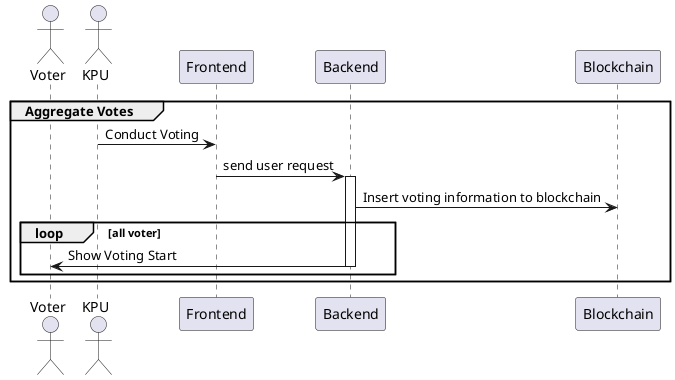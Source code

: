 @startuml global sequence diagram
skinparam maxMessageSize 300

' actor "User" as user
actor "Voter" as user1
' actor "Candidate" as user2
actor "KPU" as user3
participant "Frontend" as system1
participant "Backend" as system2
participant "Blockchain" as system3

group Aggregate Votes
    user3 -> system1: Conduct Voting

    system1 -> system2 ++: send user request

    system2 -> system3: Insert voting information to blockchain
    
    loop all voter
    system2 -> user1 : Show Voting Start
    system2 --
    end
    

end
@enduml